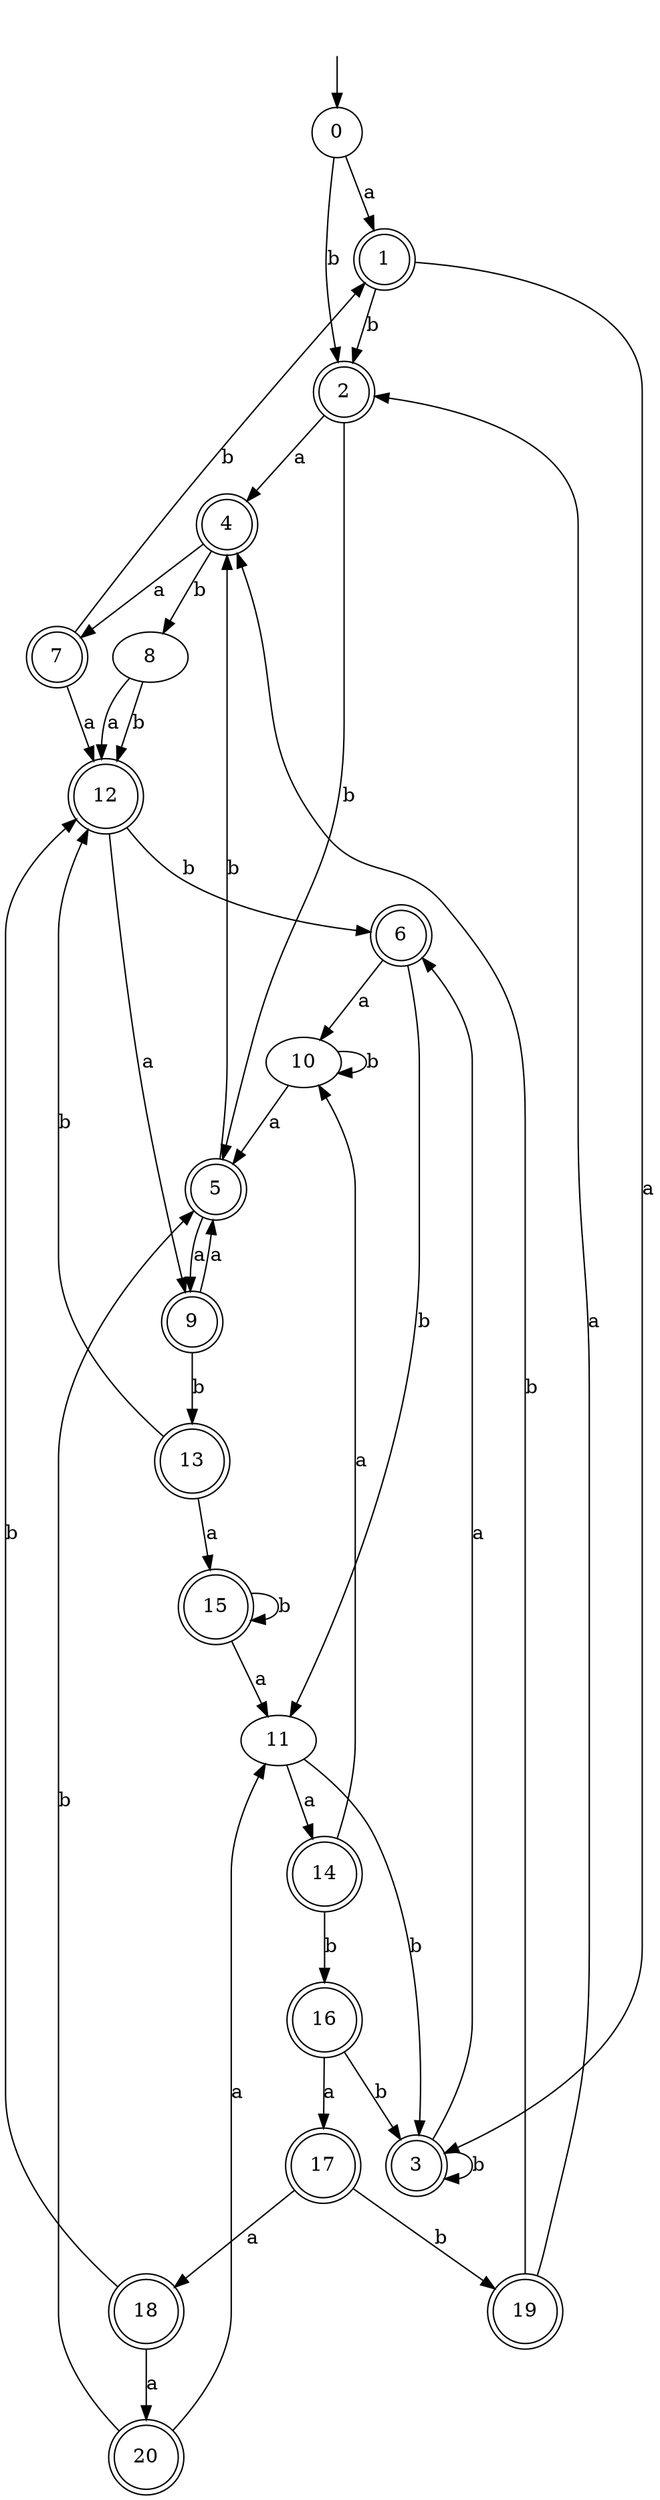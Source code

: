 digraph RandomDFA {
  __start0 [label="", shape=none];
  __start0 -> 0 [label=""];
  0 [shape=circle]
  0 -> 1 [label="a"]
  0 -> 2 [label="b"]
  1 [shape=doublecircle]
  1 -> 3 [label="a"]
  1 -> 2 [label="b"]
  2 [shape=doublecircle]
  2 -> 4 [label="a"]
  2 -> 5 [label="b"]
  3 [shape=doublecircle]
  3 -> 6 [label="a"]
  3 -> 3 [label="b"]
  4 [shape=doublecircle]
  4 -> 7 [label="a"]
  4 -> 8 [label="b"]
  5 [shape=doublecircle]
  5 -> 9 [label="a"]
  5 -> 4 [label="b"]
  6 [shape=doublecircle]
  6 -> 10 [label="a"]
  6 -> 11 [label="b"]
  7 [shape=doublecircle]
  7 -> 12 [label="a"]
  7 -> 1 [label="b"]
  8
  8 -> 12 [label="a"]
  8 -> 12 [label="b"]
  9 [shape=doublecircle]
  9 -> 5 [label="a"]
  9 -> 13 [label="b"]
  10
  10 -> 5 [label="a"]
  10 -> 10 [label="b"]
  11
  11 -> 14 [label="a"]
  11 -> 3 [label="b"]
  12 [shape=doublecircle]
  12 -> 9 [label="a"]
  12 -> 6 [label="b"]
  13 [shape=doublecircle]
  13 -> 15 [label="a"]
  13 -> 12 [label="b"]
  14 [shape=doublecircle]
  14 -> 10 [label="a"]
  14 -> 16 [label="b"]
  15 [shape=doublecircle]
  15 -> 11 [label="a"]
  15 -> 15 [label="b"]
  16 [shape=doublecircle]
  16 -> 17 [label="a"]
  16 -> 3 [label="b"]
  17 [shape=doublecircle]
  17 -> 18 [label="a"]
  17 -> 19 [label="b"]
  18 [shape=doublecircle]
  18 -> 20 [label="a"]
  18 -> 12 [label="b"]
  19 [shape=doublecircle]
  19 -> 2 [label="a"]
  19 -> 4 [label="b"]
  20 [shape=doublecircle]
  20 -> 11 [label="a"]
  20 -> 5 [label="b"]
}
